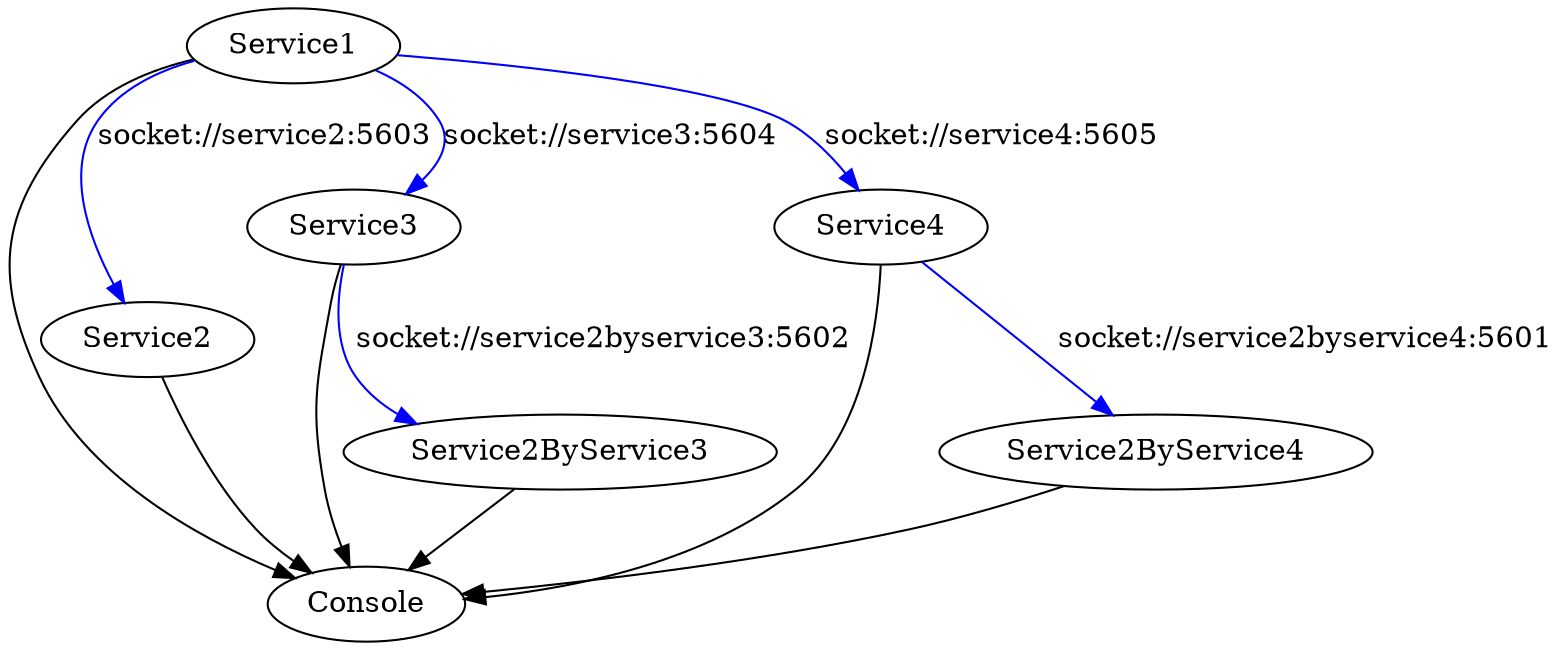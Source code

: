 digraph G {
	Service1 -> Console; 
	Service2 -> Console; 
	Service3 -> Console; 
	Service4 -> Console; 
	Service2ByService3 -> Console; 
	Service2ByService4 -> Console; 
	Service1 -> Service2[ label= "socket://service2:5603" color="blue"];
	Service1 -> Service3[ label= "socket://service3:5604" color="blue"];
	Service1 -> Service4[ label= "socket://service4:5605" color="blue"];
	Service3 -> Service2ByService3[ label= "socket://service2byservice3:5602" color="blue"];
	Service4 -> Service2ByService4[ label= "socket://service2byservice4:5601" color="blue"];
}
